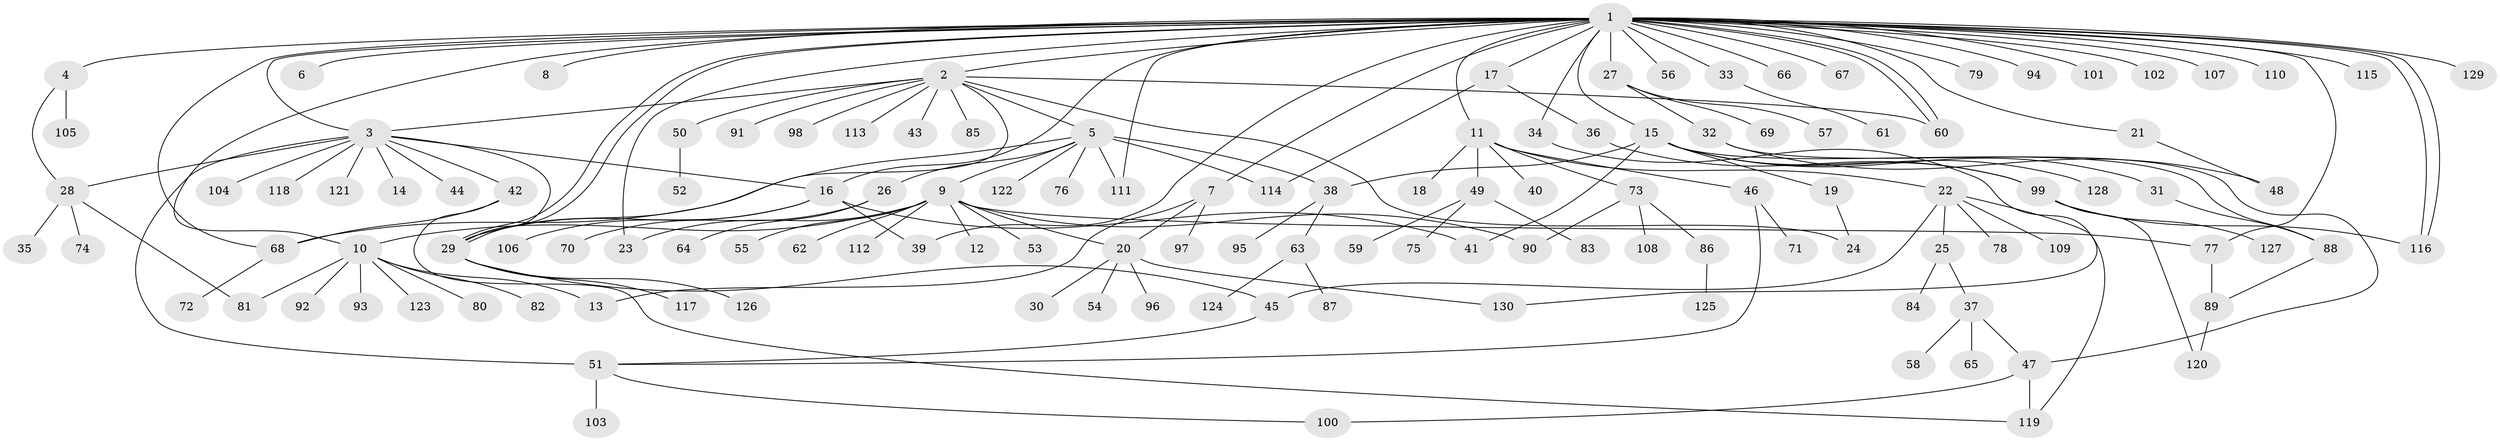 // coarse degree distribution, {42: 0.01, 10: 0.01, 2: 0.14, 8: 0.02, 1: 0.6, 4: 0.05, 15: 0.01, 9: 0.01, 7: 0.02, 5: 0.04, 3: 0.08, 6: 0.01}
// Generated by graph-tools (version 1.1) at 2025/23/03/03/25 07:23:49]
// undirected, 130 vertices, 168 edges
graph export_dot {
graph [start="1"]
  node [color=gray90,style=filled];
  1;
  2;
  3;
  4;
  5;
  6;
  7;
  8;
  9;
  10;
  11;
  12;
  13;
  14;
  15;
  16;
  17;
  18;
  19;
  20;
  21;
  22;
  23;
  24;
  25;
  26;
  27;
  28;
  29;
  30;
  31;
  32;
  33;
  34;
  35;
  36;
  37;
  38;
  39;
  40;
  41;
  42;
  43;
  44;
  45;
  46;
  47;
  48;
  49;
  50;
  51;
  52;
  53;
  54;
  55;
  56;
  57;
  58;
  59;
  60;
  61;
  62;
  63;
  64;
  65;
  66;
  67;
  68;
  69;
  70;
  71;
  72;
  73;
  74;
  75;
  76;
  77;
  78;
  79;
  80;
  81;
  82;
  83;
  84;
  85;
  86;
  87;
  88;
  89;
  90;
  91;
  92;
  93;
  94;
  95;
  96;
  97;
  98;
  99;
  100;
  101;
  102;
  103;
  104;
  105;
  106;
  107;
  108;
  109;
  110;
  111;
  112;
  113;
  114;
  115;
  116;
  117;
  118;
  119;
  120;
  121;
  122;
  123;
  124;
  125;
  126;
  127;
  128;
  129;
  130;
  1 -- 2;
  1 -- 3;
  1 -- 4;
  1 -- 6;
  1 -- 7;
  1 -- 8;
  1 -- 10;
  1 -- 11;
  1 -- 15;
  1 -- 16;
  1 -- 17;
  1 -- 21;
  1 -- 23;
  1 -- 27;
  1 -- 29;
  1 -- 29;
  1 -- 33;
  1 -- 34;
  1 -- 39;
  1 -- 56;
  1 -- 60;
  1 -- 60;
  1 -- 66;
  1 -- 67;
  1 -- 68;
  1 -- 77;
  1 -- 79;
  1 -- 94;
  1 -- 101;
  1 -- 102;
  1 -- 107;
  1 -- 110;
  1 -- 111;
  1 -- 115;
  1 -- 116;
  1 -- 116;
  1 -- 129;
  2 -- 3;
  2 -- 5;
  2 -- 24;
  2 -- 29;
  2 -- 43;
  2 -- 50;
  2 -- 60;
  2 -- 85;
  2 -- 91;
  2 -- 98;
  2 -- 113;
  3 -- 14;
  3 -- 16;
  3 -- 28;
  3 -- 29;
  3 -- 42;
  3 -- 44;
  3 -- 51;
  3 -- 104;
  3 -- 118;
  3 -- 121;
  4 -- 28;
  4 -- 105;
  5 -- 9;
  5 -- 26;
  5 -- 38;
  5 -- 68;
  5 -- 76;
  5 -- 111;
  5 -- 114;
  5 -- 122;
  7 -- 13;
  7 -- 20;
  7 -- 97;
  9 -- 10;
  9 -- 12;
  9 -- 20;
  9 -- 23;
  9 -- 53;
  9 -- 55;
  9 -- 62;
  9 -- 77;
  9 -- 90;
  9 -- 112;
  10 -- 13;
  10 -- 80;
  10 -- 81;
  10 -- 82;
  10 -- 92;
  10 -- 93;
  10 -- 123;
  11 -- 18;
  11 -- 22;
  11 -- 40;
  11 -- 46;
  11 -- 49;
  11 -- 73;
  15 -- 19;
  15 -- 31;
  15 -- 38;
  15 -- 41;
  15 -- 88;
  15 -- 99;
  15 -- 128;
  16 -- 29;
  16 -- 39;
  16 -- 41;
  16 -- 106;
  17 -- 36;
  17 -- 114;
  19 -- 24;
  20 -- 30;
  20 -- 54;
  20 -- 96;
  20 -- 130;
  21 -- 48;
  22 -- 25;
  22 -- 45;
  22 -- 78;
  22 -- 109;
  22 -- 119;
  25 -- 37;
  25 -- 84;
  26 -- 64;
  26 -- 70;
  27 -- 32;
  27 -- 57;
  27 -- 69;
  28 -- 35;
  28 -- 74;
  28 -- 81;
  29 -- 45;
  29 -- 117;
  29 -- 126;
  31 -- 88;
  32 -- 47;
  32 -- 48;
  33 -- 61;
  34 -- 130;
  36 -- 99;
  37 -- 47;
  37 -- 58;
  37 -- 65;
  38 -- 63;
  38 -- 95;
  42 -- 68;
  42 -- 119;
  45 -- 51;
  46 -- 51;
  46 -- 71;
  47 -- 100;
  47 -- 119;
  49 -- 59;
  49 -- 75;
  49 -- 83;
  50 -- 52;
  51 -- 100;
  51 -- 103;
  63 -- 87;
  63 -- 124;
  68 -- 72;
  73 -- 86;
  73 -- 90;
  73 -- 108;
  77 -- 89;
  86 -- 125;
  88 -- 89;
  89 -- 120;
  99 -- 116;
  99 -- 120;
  99 -- 127;
}
